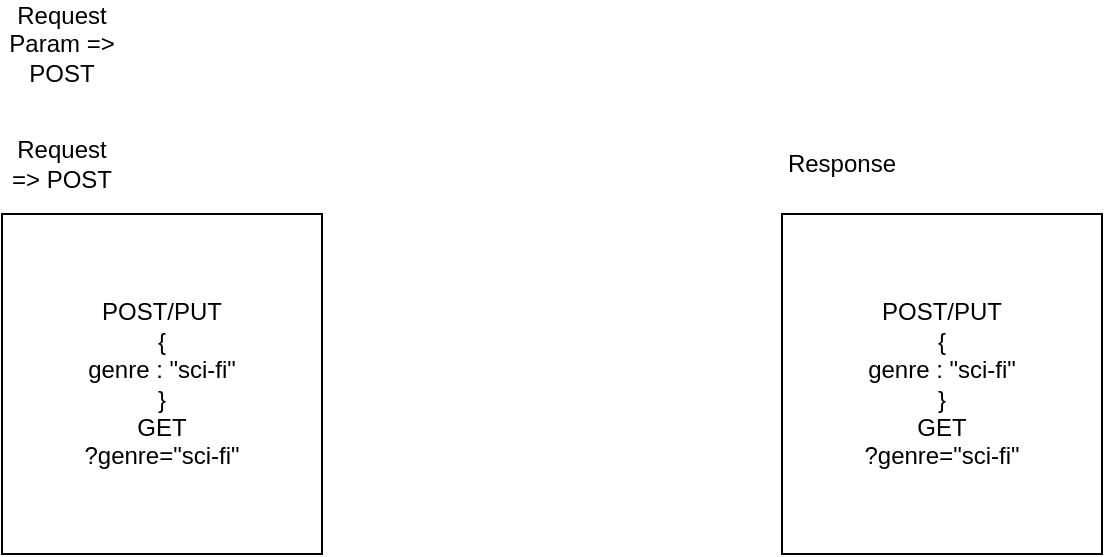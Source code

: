<mxfile>
    <diagram id="WZiflAwGHv_2nNCmWgUz" name="Page-1">
        <mxGraphModel dx="898" dy="680" grid="1" gridSize="10" guides="1" tooltips="1" connect="1" arrows="1" fold="1" page="1" pageScale="1" pageWidth="850" pageHeight="1100" math="0" shadow="0">
            <root>
                <mxCell id="0"/>
                <mxCell id="1" parent="0"/>
                <mxCell id="2" value="POST/PUT&lt;br&gt;{&lt;br&gt;genre : &quot;sci-fi&quot;&lt;br&gt;}&lt;br&gt;GET&lt;br&gt;?genre=&quot;sci-fi&quot;" style="rounded=0;whiteSpace=wrap;html=1;" vertex="1" parent="1">
                    <mxGeometry x="250" y="230" width="160" height="170" as="geometry"/>
                </mxCell>
                <mxCell id="3" value="Request =&amp;gt; POST" style="text;html=1;strokeColor=none;fillColor=none;align=center;verticalAlign=middle;whiteSpace=wrap;rounded=0;" vertex="1" parent="1">
                    <mxGeometry x="250" y="190" width="60" height="30" as="geometry"/>
                </mxCell>
                <mxCell id="4" value="Request Param =&amp;gt; POST" style="text;html=1;strokeColor=none;fillColor=none;align=center;verticalAlign=middle;whiteSpace=wrap;rounded=0;" vertex="1" parent="1">
                    <mxGeometry x="250" y="130" width="60" height="30" as="geometry"/>
                </mxCell>
                <mxCell id="5" value="POST/PUT&lt;br&gt;{&lt;br&gt;genre : &quot;sci-fi&quot;&lt;br&gt;}&lt;br&gt;GET&lt;br&gt;?genre=&quot;sci-fi&quot;" style="rounded=0;whiteSpace=wrap;html=1;" vertex="1" parent="1">
                    <mxGeometry x="640" y="230" width="160" height="170" as="geometry"/>
                </mxCell>
                <mxCell id="6" value="Response" style="text;html=1;strokeColor=none;fillColor=none;align=center;verticalAlign=middle;whiteSpace=wrap;rounded=0;" vertex="1" parent="1">
                    <mxGeometry x="640" y="190" width="60" height="30" as="geometry"/>
                </mxCell>
            </root>
        </mxGraphModel>
    </diagram>
</mxfile>